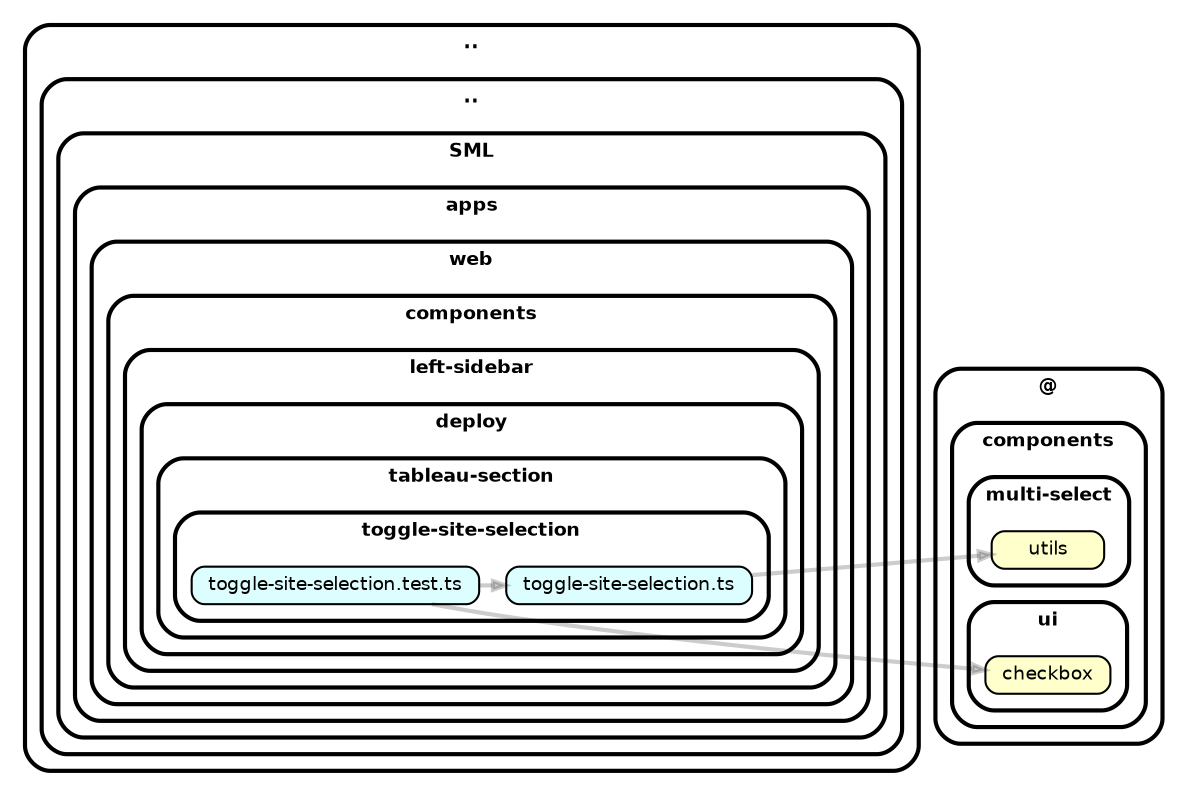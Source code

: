 strict digraph "dependency-cruiser output"{
    rankdir="LR" splines="true" overlap="false" nodesep="0.16" ranksep="0.18" fontname="Helvetica-bold" fontsize="9" style="rounded,bold,filled" fillcolor="#ffffff" compound="true"
    node [shape="box" style="rounded, filled" height="0.2" color="black" fillcolor="#ffffcc" fontcolor="black" fontname="Helvetica" fontsize="9"]
    edge [arrowhead="normal" arrowsize="0.6" penwidth="2.0" color="#00000033" fontname="Helvetica" fontsize="9"]

    subgraph "cluster_.." {label=".." subgraph "cluster_../.." {label=".." subgraph "cluster_../../SML" {label="SML" subgraph "cluster_../../SML/apps" {label="apps" subgraph "cluster_../../SML/apps/web" {label="web" subgraph "cluster_../../SML/apps/web/components" {label="components" subgraph "cluster_../../SML/apps/web/components/left-sidebar" {label="left-sidebar" subgraph "cluster_../../SML/apps/web/components/left-sidebar/deploy" {label="deploy" subgraph "cluster_../../SML/apps/web/components/left-sidebar/deploy/tableau-section" {label="tableau-section" subgraph "cluster_../../SML/apps/web/components/left-sidebar/deploy/tableau-section/toggle-site-selection" {label="toggle-site-selection" "../../SML/apps/web/components/left-sidebar/deploy/tableau-section/toggle-site-selection/toggle-site-selection.test.ts" [label=<toggle-site-selection.test.ts> tooltip="toggle-site-selection.test.ts" URL="../../SML/apps/web/components/left-sidebar/deploy/tableau-section/toggle-site-selection/toggle-site-selection.test.ts" fillcolor="#ddfeff"] } } } } } } } } } }
    "../../SML/apps/web/components/left-sidebar/deploy/tableau-section/toggle-site-selection/toggle-site-selection.test.ts" -> "../../SML/apps/web/components/left-sidebar/deploy/tableau-section/toggle-site-selection/toggle-site-selection.ts"
    "../../SML/apps/web/components/left-sidebar/deploy/tableau-section/toggle-site-selection/toggle-site-selection.test.ts" -> "@/components/ui/checkbox"
    subgraph "cluster_.." {label=".." subgraph "cluster_../.." {label=".." subgraph "cluster_../../SML" {label="SML" subgraph "cluster_../../SML/apps" {label="apps" subgraph "cluster_../../SML/apps/web" {label="web" subgraph "cluster_../../SML/apps/web/components" {label="components" subgraph "cluster_../../SML/apps/web/components/left-sidebar" {label="left-sidebar" subgraph "cluster_../../SML/apps/web/components/left-sidebar/deploy" {label="deploy" subgraph "cluster_../../SML/apps/web/components/left-sidebar/deploy/tableau-section" {label="tableau-section" subgraph "cluster_../../SML/apps/web/components/left-sidebar/deploy/tableau-section/toggle-site-selection" {label="toggle-site-selection" "../../SML/apps/web/components/left-sidebar/deploy/tableau-section/toggle-site-selection/toggle-site-selection.ts" [label=<toggle-site-selection.ts> tooltip="toggle-site-selection.ts" URL="../../SML/apps/web/components/left-sidebar/deploy/tableau-section/toggle-site-selection/toggle-site-selection.ts" fillcolor="#ddfeff"] } } } } } } } } } }
    "../../SML/apps/web/components/left-sidebar/deploy/tableau-section/toggle-site-selection/toggle-site-selection.ts" -> "@/components/multi-select/utils"
    subgraph "cluster_@" {label="@" subgraph "cluster_@/components" {label="components" subgraph "cluster_@/components/multi-select" {label="multi-select" "@/components/multi-select/utils" [label=<utils> tooltip="utils" ] } } }
    subgraph "cluster_@" {label="@" subgraph "cluster_@/components" {label="components" subgraph "cluster_@/components/ui" {label="ui" "@/components/ui/checkbox" [label=<checkbox> tooltip="checkbox" ] } } }
}
